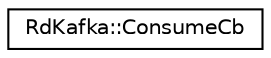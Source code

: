 digraph "Graphical Class Hierarchy"
{
  edge [fontname="Helvetica",fontsize="10",labelfontname="Helvetica",labelfontsize="10"];
  node [fontname="Helvetica",fontsize="10",shape=record];
  rankdir="LR";
  Node1 [label="RdKafka::ConsumeCb",height=0.2,width=0.4,color="black", fillcolor="white", style="filled",URL="$classRdKafka_1_1ConsumeCb.html"];
}
